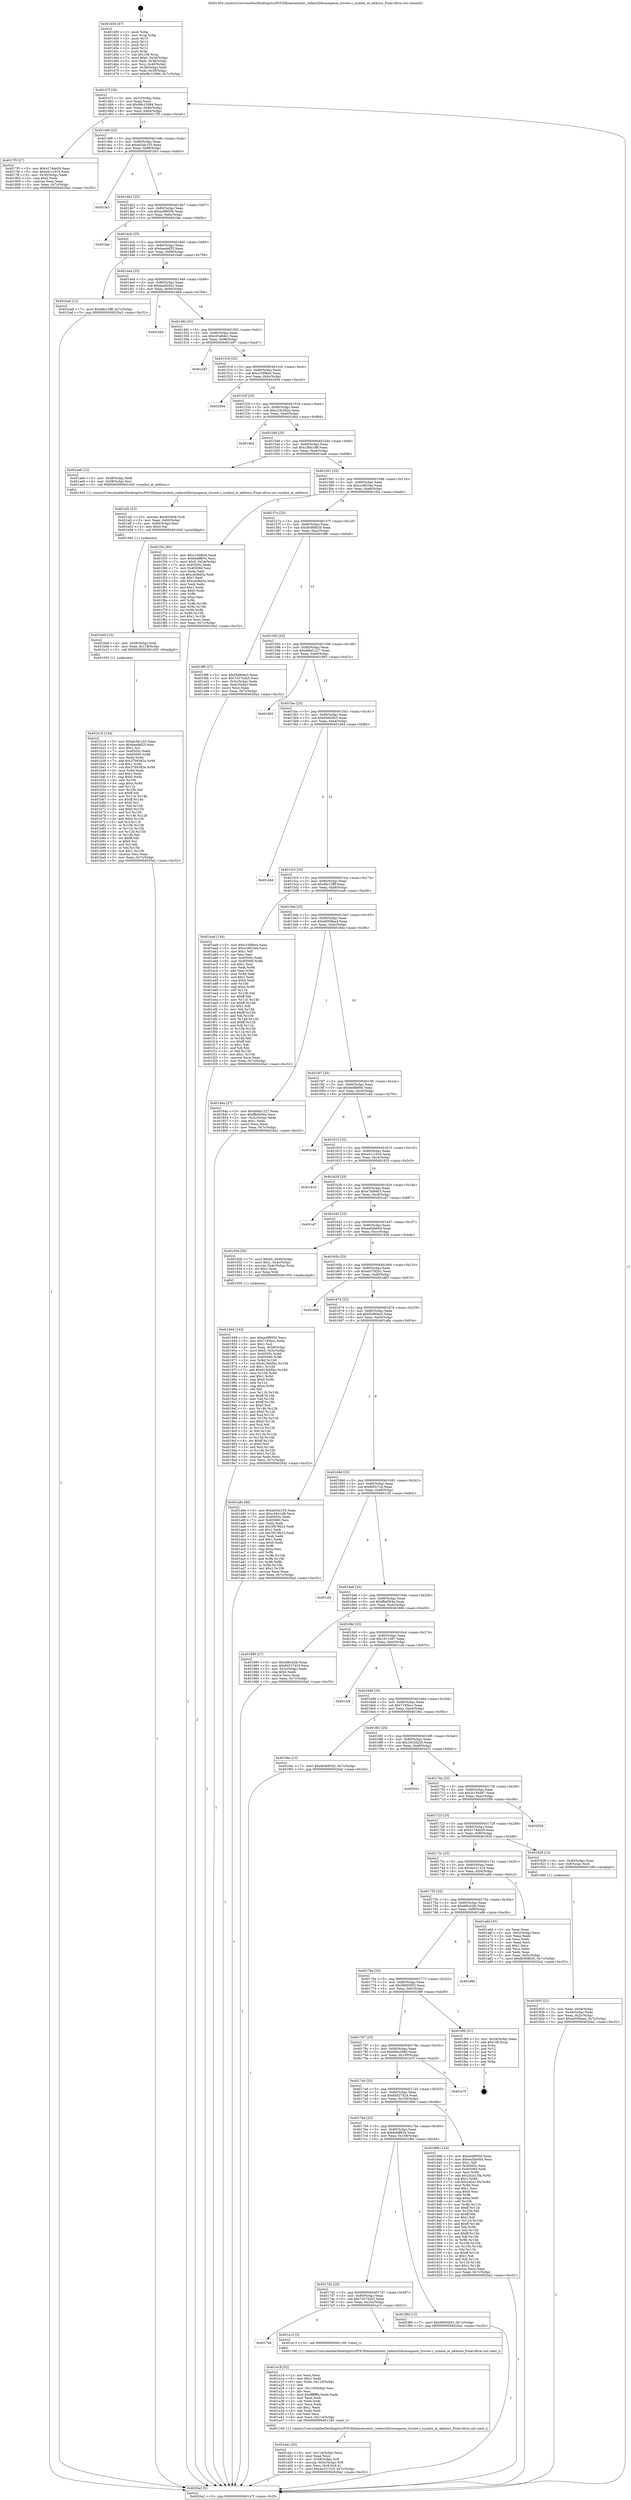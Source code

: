 digraph "0x401450" {
  label = "0x401450 (/mnt/c/Users/mathe/Desktop/tcc/POCII/binaries/extr_radare2librasmpasm_tricore.c_symbol_at_address_Final-ollvm.out::main(0))"
  labelloc = "t"
  node[shape=record]

  Entry [label="",width=0.3,height=0.3,shape=circle,fillcolor=black,style=filled]
  "0x40147f" [label="{
     0x40147f [26]\l
     | [instrs]\l
     &nbsp;&nbsp;0x40147f \<+3\>: mov -0x7c(%rbp),%eax\l
     &nbsp;&nbsp;0x401482 \<+2\>: mov %eax,%ecx\l
     &nbsp;&nbsp;0x401484 \<+6\>: sub $0x96c15084,%ecx\l
     &nbsp;&nbsp;0x40148a \<+3\>: mov %eax,-0x80(%rbp)\l
     &nbsp;&nbsp;0x40148d \<+6\>: mov %ecx,-0x84(%rbp)\l
     &nbsp;&nbsp;0x401493 \<+6\>: je 00000000004017f5 \<main+0x3a5\>\l
  }"]
  "0x4017f5" [label="{
     0x4017f5 [27]\l
     | [instrs]\l
     &nbsp;&nbsp;0x4017f5 \<+5\>: mov $0x4174de29,%eax\l
     &nbsp;&nbsp;0x4017fa \<+5\>: mov $0xe41c1916,%ecx\l
     &nbsp;&nbsp;0x4017ff \<+3\>: mov -0x30(%rbp),%edx\l
     &nbsp;&nbsp;0x401802 \<+3\>: cmp $0x2,%edx\l
     &nbsp;&nbsp;0x401805 \<+3\>: cmovne %ecx,%eax\l
     &nbsp;&nbsp;0x401808 \<+3\>: mov %eax,-0x7c(%rbp)\l
     &nbsp;&nbsp;0x40180b \<+5\>: jmp 00000000004020a2 \<main+0xc52\>\l
  }"]
  "0x401499" [label="{
     0x401499 [25]\l
     | [instrs]\l
     &nbsp;&nbsp;0x401499 \<+5\>: jmp 000000000040149e \<main+0x4e\>\l
     &nbsp;&nbsp;0x40149e \<+3\>: mov -0x80(%rbp),%eax\l
     &nbsp;&nbsp;0x4014a1 \<+5\>: sub $0xab3dc103,%eax\l
     &nbsp;&nbsp;0x4014a6 \<+6\>: mov %eax,-0x88(%rbp)\l
     &nbsp;&nbsp;0x4014ac \<+6\>: je 0000000000401fe3 \<main+0xb93\>\l
  }"]
  "0x4020a2" [label="{
     0x4020a2 [5]\l
     | [instrs]\l
     &nbsp;&nbsp;0x4020a2 \<+5\>: jmp 000000000040147f \<main+0x2f\>\l
  }"]
  "0x401450" [label="{
     0x401450 [47]\l
     | [instrs]\l
     &nbsp;&nbsp;0x401450 \<+1\>: push %rbp\l
     &nbsp;&nbsp;0x401451 \<+3\>: mov %rsp,%rbp\l
     &nbsp;&nbsp;0x401454 \<+2\>: push %r15\l
     &nbsp;&nbsp;0x401456 \<+2\>: push %r14\l
     &nbsp;&nbsp;0x401458 \<+2\>: push %r13\l
     &nbsp;&nbsp;0x40145a \<+2\>: push %r12\l
     &nbsp;&nbsp;0x40145c \<+1\>: push %rbx\l
     &nbsp;&nbsp;0x40145d \<+7\>: sub $0x108,%rsp\l
     &nbsp;&nbsp;0x401464 \<+7\>: movl $0x0,-0x34(%rbp)\l
     &nbsp;&nbsp;0x40146b \<+3\>: mov %edi,-0x38(%rbp)\l
     &nbsp;&nbsp;0x40146e \<+4\>: mov %rsi,-0x40(%rbp)\l
     &nbsp;&nbsp;0x401472 \<+3\>: mov -0x38(%rbp),%edi\l
     &nbsp;&nbsp;0x401475 \<+3\>: mov %edi,-0x30(%rbp)\l
     &nbsp;&nbsp;0x401478 \<+7\>: movl $0x96c15084,-0x7c(%rbp)\l
  }"]
  Exit [label="",width=0.3,height=0.3,shape=circle,fillcolor=black,style=filled,peripheries=2]
  "0x401fe3" [label="{
     0x401fe3\l
  }", style=dashed]
  "0x4014b2" [label="{
     0x4014b2 [25]\l
     | [instrs]\l
     &nbsp;&nbsp;0x4014b2 \<+5\>: jmp 00000000004014b7 \<main+0x67\>\l
     &nbsp;&nbsp;0x4014b7 \<+3\>: mov -0x80(%rbp),%eax\l
     &nbsp;&nbsp;0x4014ba \<+5\>: sub $0xac6f9550,%eax\l
     &nbsp;&nbsp;0x4014bf \<+6\>: mov %eax,-0x8c(%rbp)\l
     &nbsp;&nbsp;0x4014c5 \<+6\>: je 0000000000401fae \<main+0xb5e\>\l
  }"]
  "0x401b18" [label="{
     0x401b18 [144]\l
     | [instrs]\l
     &nbsp;&nbsp;0x401b18 \<+5\>: mov $0xab3dc103,%eax\l
     &nbsp;&nbsp;0x401b1d \<+5\>: mov $0xbaadef25,%esi\l
     &nbsp;&nbsp;0x401b22 \<+2\>: mov $0x1,%cl\l
     &nbsp;&nbsp;0x401b24 \<+7\>: mov 0x40505c,%edx\l
     &nbsp;&nbsp;0x401b2b \<+8\>: mov 0x405060,%r8d\l
     &nbsp;&nbsp;0x401b33 \<+3\>: mov %edx,%r9d\l
     &nbsp;&nbsp;0x401b36 \<+7\>: add $0x3769382e,%r9d\l
     &nbsp;&nbsp;0x401b3d \<+4\>: sub $0x1,%r9d\l
     &nbsp;&nbsp;0x401b41 \<+7\>: sub $0x3769382e,%r9d\l
     &nbsp;&nbsp;0x401b48 \<+4\>: imul %r9d,%edx\l
     &nbsp;&nbsp;0x401b4c \<+3\>: and $0x1,%edx\l
     &nbsp;&nbsp;0x401b4f \<+3\>: cmp $0x0,%edx\l
     &nbsp;&nbsp;0x401b52 \<+4\>: sete %r10b\l
     &nbsp;&nbsp;0x401b56 \<+4\>: cmp $0xa,%r8d\l
     &nbsp;&nbsp;0x401b5a \<+4\>: setl %r11b\l
     &nbsp;&nbsp;0x401b5e \<+3\>: mov %r10b,%bl\l
     &nbsp;&nbsp;0x401b61 \<+3\>: xor $0xff,%bl\l
     &nbsp;&nbsp;0x401b64 \<+3\>: mov %r11b,%r14b\l
     &nbsp;&nbsp;0x401b67 \<+4\>: xor $0xff,%r14b\l
     &nbsp;&nbsp;0x401b6b \<+3\>: xor $0x0,%cl\l
     &nbsp;&nbsp;0x401b6e \<+3\>: mov %bl,%r15b\l
     &nbsp;&nbsp;0x401b71 \<+4\>: and $0x0,%r15b\l
     &nbsp;&nbsp;0x401b75 \<+3\>: and %cl,%r10b\l
     &nbsp;&nbsp;0x401b78 \<+3\>: mov %r14b,%r12b\l
     &nbsp;&nbsp;0x401b7b \<+4\>: and $0x0,%r12b\l
     &nbsp;&nbsp;0x401b7f \<+3\>: and %cl,%r11b\l
     &nbsp;&nbsp;0x401b82 \<+3\>: or %r10b,%r15b\l
     &nbsp;&nbsp;0x401b85 \<+3\>: or %r11b,%r12b\l
     &nbsp;&nbsp;0x401b88 \<+3\>: xor %r12b,%r15b\l
     &nbsp;&nbsp;0x401b8b \<+3\>: or %r14b,%bl\l
     &nbsp;&nbsp;0x401b8e \<+3\>: xor $0xff,%bl\l
     &nbsp;&nbsp;0x401b91 \<+3\>: or $0x0,%cl\l
     &nbsp;&nbsp;0x401b94 \<+2\>: and %cl,%bl\l
     &nbsp;&nbsp;0x401b96 \<+3\>: or %bl,%r15b\l
     &nbsp;&nbsp;0x401b99 \<+4\>: test $0x1,%r15b\l
     &nbsp;&nbsp;0x401b9d \<+3\>: cmovne %esi,%eax\l
     &nbsp;&nbsp;0x401ba0 \<+3\>: mov %eax,-0x7c(%rbp)\l
     &nbsp;&nbsp;0x401ba3 \<+5\>: jmp 00000000004020a2 \<main+0xc52\>\l
  }"]
  "0x401fae" [label="{
     0x401fae\l
  }", style=dashed]
  "0x4014cb" [label="{
     0x4014cb [25]\l
     | [instrs]\l
     &nbsp;&nbsp;0x4014cb \<+5\>: jmp 00000000004014d0 \<main+0x80\>\l
     &nbsp;&nbsp;0x4014d0 \<+3\>: mov -0x80(%rbp),%eax\l
     &nbsp;&nbsp;0x4014d3 \<+5\>: sub $0xbaadef25,%eax\l
     &nbsp;&nbsp;0x4014d8 \<+6\>: mov %eax,-0x90(%rbp)\l
     &nbsp;&nbsp;0x4014de \<+6\>: je 0000000000401ba8 \<main+0x758\>\l
  }"]
  "0x401b09" [label="{
     0x401b09 [15]\l
     | [instrs]\l
     &nbsp;&nbsp;0x401b09 \<+4\>: mov -0x58(%rbp),%rdi\l
     &nbsp;&nbsp;0x401b0d \<+6\>: mov %eax,-0x118(%rbp)\l
     &nbsp;&nbsp;0x401b13 \<+5\>: call 0000000000401030 \<free@plt\>\l
     | [calls]\l
     &nbsp;&nbsp;0x401030 \{1\} (unknown)\l
  }"]
  "0x401ba8" [label="{
     0x401ba8 [12]\l
     | [instrs]\l
     &nbsp;&nbsp;0x401ba8 \<+7\>: movl $0xd8c15fff,-0x7c(%rbp)\l
     &nbsp;&nbsp;0x401baf \<+5\>: jmp 00000000004020a2 \<main+0xc52\>\l
  }"]
  "0x4014e4" [label="{
     0x4014e4 [25]\l
     | [instrs]\l
     &nbsp;&nbsp;0x4014e4 \<+5\>: jmp 00000000004014e9 \<main+0x99\>\l
     &nbsp;&nbsp;0x4014e9 \<+3\>: mov -0x80(%rbp),%eax\l
     &nbsp;&nbsp;0x4014ec \<+5\>: sub $0xbad5e02c,%eax\l
     &nbsp;&nbsp;0x4014f1 \<+6\>: mov %eax,-0x94(%rbp)\l
     &nbsp;&nbsp;0x4014f7 \<+6\>: je 0000000000401bb4 \<main+0x764\>\l
  }"]
  "0x401af2" [label="{
     0x401af2 [23]\l
     | [instrs]\l
     &nbsp;&nbsp;0x401af2 \<+10\>: movabs $0x4030d6,%rdi\l
     &nbsp;&nbsp;0x401afc \<+3\>: mov %eax,-0x60(%rbp)\l
     &nbsp;&nbsp;0x401aff \<+3\>: mov -0x60(%rbp),%esi\l
     &nbsp;&nbsp;0x401b02 \<+2\>: mov $0x0,%al\l
     &nbsp;&nbsp;0x401b04 \<+5\>: call 0000000000401040 \<printf@plt\>\l
     | [calls]\l
     &nbsp;&nbsp;0x401040 \{1\} (unknown)\l
  }"]
  "0x401bb4" [label="{
     0x401bb4\l
  }", style=dashed]
  "0x4014fd" [label="{
     0x4014fd [25]\l
     | [instrs]\l
     &nbsp;&nbsp;0x4014fd \<+5\>: jmp 0000000000401502 \<main+0xb2\>\l
     &nbsp;&nbsp;0x401502 \<+3\>: mov -0x80(%rbp),%eax\l
     &nbsp;&nbsp;0x401505 \<+5\>: sub $0xc05e8de1,%eax\l
     &nbsp;&nbsp;0x40150a \<+6\>: mov %eax,-0x98(%rbp)\l
     &nbsp;&nbsp;0x401510 \<+6\>: je 0000000000401e97 \<main+0xa47\>\l
  }"]
  "0x401a4c" [label="{
     0x401a4c [33]\l
     | [instrs]\l
     &nbsp;&nbsp;0x401a4c \<+6\>: mov -0x114(%rbp),%ecx\l
     &nbsp;&nbsp;0x401a52 \<+3\>: imul %eax,%ecx\l
     &nbsp;&nbsp;0x401a55 \<+4\>: mov -0x58(%rbp),%r8\l
     &nbsp;&nbsp;0x401a59 \<+4\>: movslq -0x5c(%rbp),%r9\l
     &nbsp;&nbsp;0x401a5d \<+4\>: mov %ecx,(%r8,%r9,4)\l
     &nbsp;&nbsp;0x401a61 \<+7\>: movl $0x4e321319,-0x7c(%rbp)\l
     &nbsp;&nbsp;0x401a68 \<+5\>: jmp 00000000004020a2 \<main+0xc52\>\l
  }"]
  "0x401e97" [label="{
     0x401e97\l
  }", style=dashed]
  "0x401516" [label="{
     0x401516 [25]\l
     | [instrs]\l
     &nbsp;&nbsp;0x401516 \<+5\>: jmp 000000000040151b \<main+0xcb\>\l
     &nbsp;&nbsp;0x40151b \<+3\>: mov -0x80(%rbp),%eax\l
     &nbsp;&nbsp;0x40151e \<+5\>: sub $0xc100fbe4,%eax\l
     &nbsp;&nbsp;0x401523 \<+6\>: mov %eax,-0x9c(%rbp)\l
     &nbsp;&nbsp;0x401529 \<+6\>: je 0000000000402094 \<main+0xc44\>\l
  }"]
  "0x401a18" [label="{
     0x401a18 [52]\l
     | [instrs]\l
     &nbsp;&nbsp;0x401a18 \<+2\>: xor %ecx,%ecx\l
     &nbsp;&nbsp;0x401a1a \<+5\>: mov $0x2,%edx\l
     &nbsp;&nbsp;0x401a1f \<+6\>: mov %edx,-0x110(%rbp)\l
     &nbsp;&nbsp;0x401a25 \<+1\>: cltd\l
     &nbsp;&nbsp;0x401a26 \<+6\>: mov -0x110(%rbp),%esi\l
     &nbsp;&nbsp;0x401a2c \<+2\>: idiv %esi\l
     &nbsp;&nbsp;0x401a2e \<+6\>: imul $0xfffffffe,%edx,%edx\l
     &nbsp;&nbsp;0x401a34 \<+2\>: mov %ecx,%edi\l
     &nbsp;&nbsp;0x401a36 \<+2\>: sub %edx,%edi\l
     &nbsp;&nbsp;0x401a38 \<+2\>: mov %ecx,%edx\l
     &nbsp;&nbsp;0x401a3a \<+3\>: sub $0x1,%edx\l
     &nbsp;&nbsp;0x401a3d \<+2\>: add %edx,%edi\l
     &nbsp;&nbsp;0x401a3f \<+2\>: sub %edi,%ecx\l
     &nbsp;&nbsp;0x401a41 \<+6\>: mov %ecx,-0x114(%rbp)\l
     &nbsp;&nbsp;0x401a47 \<+5\>: call 0000000000401160 \<next_i\>\l
     | [calls]\l
     &nbsp;&nbsp;0x401160 \{1\} (/mnt/c/Users/mathe/Desktop/tcc/POCII/binaries/extr_radare2librasmpasm_tricore.c_symbol_at_address_Final-ollvm.out::next_i)\l
  }"]
  "0x402094" [label="{
     0x402094\l
  }", style=dashed]
  "0x40152f" [label="{
     0x40152f [25]\l
     | [instrs]\l
     &nbsp;&nbsp;0x40152f \<+5\>: jmp 0000000000401534 \<main+0xe4\>\l
     &nbsp;&nbsp;0x401534 \<+3\>: mov -0x80(%rbp),%eax\l
     &nbsp;&nbsp;0x401537 \<+5\>: sub $0xc23b282a,%eax\l
     &nbsp;&nbsp;0x40153c \<+6\>: mov %eax,-0xa0(%rbp)\l
     &nbsp;&nbsp;0x401542 \<+6\>: je 0000000000401dbd \<main+0x96d\>\l
  }"]
  "0x4017eb" [label="{
     0x4017eb\l
  }", style=dashed]
  "0x401dbd" [label="{
     0x401dbd\l
  }", style=dashed]
  "0x401548" [label="{
     0x401548 [25]\l
     | [instrs]\l
     &nbsp;&nbsp;0x401548 \<+5\>: jmp 000000000040154d \<main+0xfd\>\l
     &nbsp;&nbsp;0x40154d \<+3\>: mov -0x80(%rbp),%eax\l
     &nbsp;&nbsp;0x401550 \<+5\>: sub $0xc3841cf6,%eax\l
     &nbsp;&nbsp;0x401555 \<+6\>: mov %eax,-0xa4(%rbp)\l
     &nbsp;&nbsp;0x40155b \<+6\>: je 0000000000401ae6 \<main+0x696\>\l
  }"]
  "0x401a13" [label="{
     0x401a13 [5]\l
     | [instrs]\l
     &nbsp;&nbsp;0x401a13 \<+5\>: call 0000000000401160 \<next_i\>\l
     | [calls]\l
     &nbsp;&nbsp;0x401160 \{1\} (/mnt/c/Users/mathe/Desktop/tcc/POCII/binaries/extr_radare2librasmpasm_tricore.c_symbol_at_address_Final-ollvm.out::next_i)\l
  }"]
  "0x401ae6" [label="{
     0x401ae6 [12]\l
     | [instrs]\l
     &nbsp;&nbsp;0x401ae6 \<+3\>: mov -0x48(%rbp),%edi\l
     &nbsp;&nbsp;0x401ae9 \<+4\>: mov -0x58(%rbp),%rsi\l
     &nbsp;&nbsp;0x401aed \<+5\>: call 0000000000401440 \<symbol_at_address\>\l
     | [calls]\l
     &nbsp;&nbsp;0x401440 \{1\} (/mnt/c/Users/mathe/Desktop/tcc/POCII/binaries/extr_radare2librasmpasm_tricore.c_symbol_at_address_Final-ollvm.out::symbol_at_address)\l
  }"]
  "0x401561" [label="{
     0x401561 [25]\l
     | [instrs]\l
     &nbsp;&nbsp;0x401561 \<+5\>: jmp 0000000000401566 \<main+0x116\>\l
     &nbsp;&nbsp;0x401566 \<+3\>: mov -0x80(%rbp),%eax\l
     &nbsp;&nbsp;0x401569 \<+5\>: sub $0xccd823ee,%eax\l
     &nbsp;&nbsp;0x40156e \<+6\>: mov %eax,-0xa8(%rbp)\l
     &nbsp;&nbsp;0x401574 \<+6\>: je 0000000000401f2e \<main+0xade\>\l
  }"]
  "0x4017d2" [label="{
     0x4017d2 [25]\l
     | [instrs]\l
     &nbsp;&nbsp;0x4017d2 \<+5\>: jmp 00000000004017d7 \<main+0x387\>\l
     &nbsp;&nbsp;0x4017d7 \<+3\>: mov -0x80(%rbp),%eax\l
     &nbsp;&nbsp;0x4017da \<+5\>: sub $0x7d3742b3,%eax\l
     &nbsp;&nbsp;0x4017df \<+6\>: mov %eax,-0x10c(%rbp)\l
     &nbsp;&nbsp;0x4017e5 \<+6\>: je 0000000000401a13 \<main+0x5c3\>\l
  }"]
  "0x401f2e" [label="{
     0x401f2e [95]\l
     | [instrs]\l
     &nbsp;&nbsp;0x401f2e \<+5\>: mov $0xc100fbe4,%eax\l
     &nbsp;&nbsp;0x401f33 \<+5\>: mov $0x6ebff834,%ecx\l
     &nbsp;&nbsp;0x401f38 \<+7\>: movl $0x0,-0x34(%rbp)\l
     &nbsp;&nbsp;0x401f3f \<+7\>: mov 0x40505c,%edx\l
     &nbsp;&nbsp;0x401f46 \<+7\>: mov 0x405060,%esi\l
     &nbsp;&nbsp;0x401f4d \<+2\>: mov %edx,%edi\l
     &nbsp;&nbsp;0x401f4f \<+6\>: sub $0xcdcfbd3a,%edi\l
     &nbsp;&nbsp;0x401f55 \<+3\>: sub $0x1,%edi\l
     &nbsp;&nbsp;0x401f58 \<+6\>: add $0xcdcfbd3a,%edi\l
     &nbsp;&nbsp;0x401f5e \<+3\>: imul %edi,%edx\l
     &nbsp;&nbsp;0x401f61 \<+3\>: and $0x1,%edx\l
     &nbsp;&nbsp;0x401f64 \<+3\>: cmp $0x0,%edx\l
     &nbsp;&nbsp;0x401f67 \<+4\>: sete %r8b\l
     &nbsp;&nbsp;0x401f6b \<+3\>: cmp $0xa,%esi\l
     &nbsp;&nbsp;0x401f6e \<+4\>: setl %r9b\l
     &nbsp;&nbsp;0x401f72 \<+3\>: mov %r8b,%r10b\l
     &nbsp;&nbsp;0x401f75 \<+3\>: and %r9b,%r10b\l
     &nbsp;&nbsp;0x401f78 \<+3\>: xor %r9b,%r8b\l
     &nbsp;&nbsp;0x401f7b \<+3\>: or %r8b,%r10b\l
     &nbsp;&nbsp;0x401f7e \<+4\>: test $0x1,%r10b\l
     &nbsp;&nbsp;0x401f82 \<+3\>: cmovne %ecx,%eax\l
     &nbsp;&nbsp;0x401f85 \<+3\>: mov %eax,-0x7c(%rbp)\l
     &nbsp;&nbsp;0x401f88 \<+5\>: jmp 00000000004020a2 \<main+0xc52\>\l
  }"]
  "0x40157a" [label="{
     0x40157a [25]\l
     | [instrs]\l
     &nbsp;&nbsp;0x40157a \<+5\>: jmp 000000000040157f \<main+0x12f\>\l
     &nbsp;&nbsp;0x40157f \<+3\>: mov -0x80(%rbp),%eax\l
     &nbsp;&nbsp;0x401582 \<+5\>: sub $0xd0468020,%eax\l
     &nbsp;&nbsp;0x401587 \<+6\>: mov %eax,-0xac(%rbp)\l
     &nbsp;&nbsp;0x40158d \<+6\>: je 00000000004019f8 \<main+0x5a8\>\l
  }"]
  "0x401f8d" [label="{
     0x401f8d [12]\l
     | [instrs]\l
     &nbsp;&nbsp;0x401f8d \<+7\>: movl $0x59005f33,-0x7c(%rbp)\l
     &nbsp;&nbsp;0x401f94 \<+5\>: jmp 00000000004020a2 \<main+0xc52\>\l
  }"]
  "0x4019f8" [label="{
     0x4019f8 [27]\l
     | [instrs]\l
     &nbsp;&nbsp;0x4019f8 \<+5\>: mov $0xf3d90ee3,%eax\l
     &nbsp;&nbsp;0x4019fd \<+5\>: mov $0x7d3742b3,%ecx\l
     &nbsp;&nbsp;0x401a02 \<+3\>: mov -0x5c(%rbp),%edx\l
     &nbsp;&nbsp;0x401a05 \<+3\>: cmp -0x4c(%rbp),%edx\l
     &nbsp;&nbsp;0x401a08 \<+3\>: cmovl %ecx,%eax\l
     &nbsp;&nbsp;0x401a0b \<+3\>: mov %eax,-0x7c(%rbp)\l
     &nbsp;&nbsp;0x401a0e \<+5\>: jmp 00000000004020a2 \<main+0xc52\>\l
  }"]
  "0x401593" [label="{
     0x401593 [25]\l
     | [instrs]\l
     &nbsp;&nbsp;0x401593 \<+5\>: jmp 0000000000401598 \<main+0x148\>\l
     &nbsp;&nbsp;0x401598 \<+3\>: mov -0x80(%rbp),%eax\l
     &nbsp;&nbsp;0x40159b \<+5\>: sub $0xd0bd1227,%eax\l
     &nbsp;&nbsp;0x4015a0 \<+6\>: mov %eax,-0xb0(%rbp)\l
     &nbsp;&nbsp;0x4015a6 \<+6\>: je 0000000000401865 \<main+0x415\>\l
  }"]
  "0x401949" [label="{
     0x401949 [163]\l
     | [instrs]\l
     &nbsp;&nbsp;0x401949 \<+5\>: mov $0xac6f9550,%ecx\l
     &nbsp;&nbsp;0x40194e \<+5\>: mov $0x7185bcc,%edx\l
     &nbsp;&nbsp;0x401953 \<+3\>: mov $0x1,%sil\l
     &nbsp;&nbsp;0x401956 \<+4\>: mov %rax,-0x58(%rbp)\l
     &nbsp;&nbsp;0x40195a \<+7\>: movl $0x0,-0x5c(%rbp)\l
     &nbsp;&nbsp;0x401961 \<+8\>: mov 0x40505c,%r8d\l
     &nbsp;&nbsp;0x401969 \<+8\>: mov 0x405060,%r9d\l
     &nbsp;&nbsp;0x401971 \<+3\>: mov %r8d,%r10d\l
     &nbsp;&nbsp;0x401974 \<+7\>: sub $0x813bb5bc,%r10d\l
     &nbsp;&nbsp;0x40197b \<+4\>: sub $0x1,%r10d\l
     &nbsp;&nbsp;0x40197f \<+7\>: add $0x813bb5bc,%r10d\l
     &nbsp;&nbsp;0x401986 \<+4\>: imul %r10d,%r8d\l
     &nbsp;&nbsp;0x40198a \<+4\>: and $0x1,%r8d\l
     &nbsp;&nbsp;0x40198e \<+4\>: cmp $0x0,%r8d\l
     &nbsp;&nbsp;0x401992 \<+4\>: sete %r11b\l
     &nbsp;&nbsp;0x401996 \<+4\>: cmp $0xa,%r9d\l
     &nbsp;&nbsp;0x40199a \<+3\>: setl %bl\l
     &nbsp;&nbsp;0x40199d \<+3\>: mov %r11b,%r14b\l
     &nbsp;&nbsp;0x4019a0 \<+4\>: xor $0xff,%r14b\l
     &nbsp;&nbsp;0x4019a4 \<+3\>: mov %bl,%r15b\l
     &nbsp;&nbsp;0x4019a7 \<+4\>: xor $0xff,%r15b\l
     &nbsp;&nbsp;0x4019ab \<+4\>: xor $0x0,%sil\l
     &nbsp;&nbsp;0x4019af \<+3\>: mov %r14b,%r12b\l
     &nbsp;&nbsp;0x4019b2 \<+4\>: and $0x0,%r12b\l
     &nbsp;&nbsp;0x4019b6 \<+3\>: and %sil,%r11b\l
     &nbsp;&nbsp;0x4019b9 \<+3\>: mov %r15b,%r13b\l
     &nbsp;&nbsp;0x4019bc \<+4\>: and $0x0,%r13b\l
     &nbsp;&nbsp;0x4019c0 \<+3\>: and %sil,%bl\l
     &nbsp;&nbsp;0x4019c3 \<+3\>: or %r11b,%r12b\l
     &nbsp;&nbsp;0x4019c6 \<+3\>: or %bl,%r13b\l
     &nbsp;&nbsp;0x4019c9 \<+3\>: xor %r13b,%r12b\l
     &nbsp;&nbsp;0x4019cc \<+3\>: or %r15b,%r14b\l
     &nbsp;&nbsp;0x4019cf \<+4\>: xor $0xff,%r14b\l
     &nbsp;&nbsp;0x4019d3 \<+4\>: or $0x0,%sil\l
     &nbsp;&nbsp;0x4019d7 \<+3\>: and %sil,%r14b\l
     &nbsp;&nbsp;0x4019da \<+3\>: or %r14b,%r12b\l
     &nbsp;&nbsp;0x4019dd \<+4\>: test $0x1,%r12b\l
     &nbsp;&nbsp;0x4019e1 \<+3\>: cmovne %edx,%ecx\l
     &nbsp;&nbsp;0x4019e4 \<+3\>: mov %ecx,-0x7c(%rbp)\l
     &nbsp;&nbsp;0x4019e7 \<+5\>: jmp 00000000004020a2 \<main+0xc52\>\l
  }"]
  "0x401865" [label="{
     0x401865\l
  }", style=dashed]
  "0x4015ac" [label="{
     0x4015ac [25]\l
     | [instrs]\l
     &nbsp;&nbsp;0x4015ac \<+5\>: jmp 00000000004015b1 \<main+0x161\>\l
     &nbsp;&nbsp;0x4015b1 \<+3\>: mov -0x80(%rbp),%eax\l
     &nbsp;&nbsp;0x4015b4 \<+5\>: sub $0xd5d45fc5,%eax\l
     &nbsp;&nbsp;0x4015b9 \<+6\>: mov %eax,-0xb4(%rbp)\l
     &nbsp;&nbsp;0x4015bf \<+6\>: je 0000000000401d44 \<main+0x8f4\>\l
  }"]
  "0x4017b9" [label="{
     0x4017b9 [25]\l
     | [instrs]\l
     &nbsp;&nbsp;0x4017b9 \<+5\>: jmp 00000000004017be \<main+0x36e\>\l
     &nbsp;&nbsp;0x4017be \<+3\>: mov -0x80(%rbp),%eax\l
     &nbsp;&nbsp;0x4017c1 \<+5\>: sub $0x6ebff834,%eax\l
     &nbsp;&nbsp;0x4017c6 \<+6\>: mov %eax,-0x108(%rbp)\l
     &nbsp;&nbsp;0x4017cc \<+6\>: je 0000000000401f8d \<main+0xb3d\>\l
  }"]
  "0x401d44" [label="{
     0x401d44\l
  }", style=dashed]
  "0x4015c5" [label="{
     0x4015c5 [25]\l
     | [instrs]\l
     &nbsp;&nbsp;0x4015c5 \<+5\>: jmp 00000000004015ca \<main+0x17a\>\l
     &nbsp;&nbsp;0x4015ca \<+3\>: mov -0x80(%rbp),%eax\l
     &nbsp;&nbsp;0x4015cd \<+5\>: sub $0xd8c15fff,%eax\l
     &nbsp;&nbsp;0x4015d2 \<+6\>: mov %eax,-0xb8(%rbp)\l
     &nbsp;&nbsp;0x4015d8 \<+6\>: je 0000000000401ea8 \<main+0xa58\>\l
  }"]
  "0x40189b" [label="{
     0x40189b [144]\l
     | [instrs]\l
     &nbsp;&nbsp;0x40189b \<+5\>: mov $0xac6f9550,%eax\l
     &nbsp;&nbsp;0x4018a0 \<+5\>: mov $0xea5bb004,%ecx\l
     &nbsp;&nbsp;0x4018a5 \<+2\>: mov $0x1,%dl\l
     &nbsp;&nbsp;0x4018a7 \<+7\>: mov 0x40505c,%esi\l
     &nbsp;&nbsp;0x4018ae \<+7\>: mov 0x405060,%edi\l
     &nbsp;&nbsp;0x4018b5 \<+3\>: mov %esi,%r8d\l
     &nbsp;&nbsp;0x4018b8 \<+7\>: add $0x2d2a13fa,%r8d\l
     &nbsp;&nbsp;0x4018bf \<+4\>: sub $0x1,%r8d\l
     &nbsp;&nbsp;0x4018c3 \<+7\>: sub $0x2d2a13fa,%r8d\l
     &nbsp;&nbsp;0x4018ca \<+4\>: imul %r8d,%esi\l
     &nbsp;&nbsp;0x4018ce \<+3\>: and $0x1,%esi\l
     &nbsp;&nbsp;0x4018d1 \<+3\>: cmp $0x0,%esi\l
     &nbsp;&nbsp;0x4018d4 \<+4\>: sete %r9b\l
     &nbsp;&nbsp;0x4018d8 \<+3\>: cmp $0xa,%edi\l
     &nbsp;&nbsp;0x4018db \<+4\>: setl %r10b\l
     &nbsp;&nbsp;0x4018df \<+3\>: mov %r9b,%r11b\l
     &nbsp;&nbsp;0x4018e2 \<+4\>: xor $0xff,%r11b\l
     &nbsp;&nbsp;0x4018e6 \<+3\>: mov %r10b,%bl\l
     &nbsp;&nbsp;0x4018e9 \<+3\>: xor $0xff,%bl\l
     &nbsp;&nbsp;0x4018ec \<+3\>: xor $0x1,%dl\l
     &nbsp;&nbsp;0x4018ef \<+3\>: mov %r11b,%r14b\l
     &nbsp;&nbsp;0x4018f2 \<+4\>: and $0xff,%r14b\l
     &nbsp;&nbsp;0x4018f6 \<+3\>: and %dl,%r9b\l
     &nbsp;&nbsp;0x4018f9 \<+3\>: mov %bl,%r15b\l
     &nbsp;&nbsp;0x4018fc \<+4\>: and $0xff,%r15b\l
     &nbsp;&nbsp;0x401900 \<+3\>: and %dl,%r10b\l
     &nbsp;&nbsp;0x401903 \<+3\>: or %r9b,%r14b\l
     &nbsp;&nbsp;0x401906 \<+3\>: or %r10b,%r15b\l
     &nbsp;&nbsp;0x401909 \<+3\>: xor %r15b,%r14b\l
     &nbsp;&nbsp;0x40190c \<+3\>: or %bl,%r11b\l
     &nbsp;&nbsp;0x40190f \<+4\>: xor $0xff,%r11b\l
     &nbsp;&nbsp;0x401913 \<+3\>: or $0x1,%dl\l
     &nbsp;&nbsp;0x401916 \<+3\>: and %dl,%r11b\l
     &nbsp;&nbsp;0x401919 \<+3\>: or %r11b,%r14b\l
     &nbsp;&nbsp;0x40191c \<+4\>: test $0x1,%r14b\l
     &nbsp;&nbsp;0x401920 \<+3\>: cmovne %ecx,%eax\l
     &nbsp;&nbsp;0x401923 \<+3\>: mov %eax,-0x7c(%rbp)\l
     &nbsp;&nbsp;0x401926 \<+5\>: jmp 00000000004020a2 \<main+0xc52\>\l
  }"]
  "0x401ea8" [label="{
     0x401ea8 [134]\l
     | [instrs]\l
     &nbsp;&nbsp;0x401ea8 \<+5\>: mov $0xc100fbe4,%eax\l
     &nbsp;&nbsp;0x401ead \<+5\>: mov $0xccd823ee,%ecx\l
     &nbsp;&nbsp;0x401eb2 \<+2\>: mov $0x1,%dl\l
     &nbsp;&nbsp;0x401eb4 \<+2\>: xor %esi,%esi\l
     &nbsp;&nbsp;0x401eb6 \<+7\>: mov 0x40505c,%edi\l
     &nbsp;&nbsp;0x401ebd \<+8\>: mov 0x405060,%r8d\l
     &nbsp;&nbsp;0x401ec5 \<+3\>: sub $0x1,%esi\l
     &nbsp;&nbsp;0x401ec8 \<+3\>: mov %edi,%r9d\l
     &nbsp;&nbsp;0x401ecb \<+3\>: add %esi,%r9d\l
     &nbsp;&nbsp;0x401ece \<+4\>: imul %r9d,%edi\l
     &nbsp;&nbsp;0x401ed2 \<+3\>: and $0x1,%edi\l
     &nbsp;&nbsp;0x401ed5 \<+3\>: cmp $0x0,%edi\l
     &nbsp;&nbsp;0x401ed8 \<+4\>: sete %r10b\l
     &nbsp;&nbsp;0x401edc \<+4\>: cmp $0xa,%r8d\l
     &nbsp;&nbsp;0x401ee0 \<+4\>: setl %r11b\l
     &nbsp;&nbsp;0x401ee4 \<+3\>: mov %r10b,%bl\l
     &nbsp;&nbsp;0x401ee7 \<+3\>: xor $0xff,%bl\l
     &nbsp;&nbsp;0x401eea \<+3\>: mov %r11b,%r14b\l
     &nbsp;&nbsp;0x401eed \<+4\>: xor $0xff,%r14b\l
     &nbsp;&nbsp;0x401ef1 \<+3\>: xor $0x1,%dl\l
     &nbsp;&nbsp;0x401ef4 \<+3\>: mov %bl,%r15b\l
     &nbsp;&nbsp;0x401ef7 \<+4\>: and $0xff,%r15b\l
     &nbsp;&nbsp;0x401efb \<+3\>: and %dl,%r10b\l
     &nbsp;&nbsp;0x401efe \<+3\>: mov %r14b,%r12b\l
     &nbsp;&nbsp;0x401f01 \<+4\>: and $0xff,%r12b\l
     &nbsp;&nbsp;0x401f05 \<+3\>: and %dl,%r11b\l
     &nbsp;&nbsp;0x401f08 \<+3\>: or %r10b,%r15b\l
     &nbsp;&nbsp;0x401f0b \<+3\>: or %r11b,%r12b\l
     &nbsp;&nbsp;0x401f0e \<+3\>: xor %r12b,%r15b\l
     &nbsp;&nbsp;0x401f11 \<+3\>: or %r14b,%bl\l
     &nbsp;&nbsp;0x401f14 \<+3\>: xor $0xff,%bl\l
     &nbsp;&nbsp;0x401f17 \<+3\>: or $0x1,%dl\l
     &nbsp;&nbsp;0x401f1a \<+2\>: and %dl,%bl\l
     &nbsp;&nbsp;0x401f1c \<+3\>: or %bl,%r15b\l
     &nbsp;&nbsp;0x401f1f \<+4\>: test $0x1,%r15b\l
     &nbsp;&nbsp;0x401f23 \<+3\>: cmovne %ecx,%eax\l
     &nbsp;&nbsp;0x401f26 \<+3\>: mov %eax,-0x7c(%rbp)\l
     &nbsp;&nbsp;0x401f29 \<+5\>: jmp 00000000004020a2 \<main+0xc52\>\l
  }"]
  "0x4015de" [label="{
     0x4015de [25]\l
     | [instrs]\l
     &nbsp;&nbsp;0x4015de \<+5\>: jmp 00000000004015e3 \<main+0x193\>\l
     &nbsp;&nbsp;0x4015e3 \<+3\>: mov -0x80(%rbp),%eax\l
     &nbsp;&nbsp;0x4015e6 \<+5\>: sub $0xdd509aa4,%eax\l
     &nbsp;&nbsp;0x4015eb \<+6\>: mov %eax,-0xbc(%rbp)\l
     &nbsp;&nbsp;0x4015f1 \<+6\>: je 000000000040184a \<main+0x3fa\>\l
  }"]
  "0x4017a0" [label="{
     0x4017a0 [25]\l
     | [instrs]\l
     &nbsp;&nbsp;0x4017a0 \<+5\>: jmp 00000000004017a5 \<main+0x355\>\l
     &nbsp;&nbsp;0x4017a5 \<+3\>: mov -0x80(%rbp),%eax\l
     &nbsp;&nbsp;0x4017a8 \<+5\>: sub $0x6b527424,%eax\l
     &nbsp;&nbsp;0x4017ad \<+6\>: mov %eax,-0x104(%rbp)\l
     &nbsp;&nbsp;0x4017b3 \<+6\>: je 000000000040189b \<main+0x44b\>\l
  }"]
  "0x40184a" [label="{
     0x40184a [27]\l
     | [instrs]\l
     &nbsp;&nbsp;0x40184a \<+5\>: mov $0xd0bd1227,%eax\l
     &nbsp;&nbsp;0x40184f \<+5\>: mov $0xffbd564a,%ecx\l
     &nbsp;&nbsp;0x401854 \<+3\>: mov -0x2c(%rbp),%edx\l
     &nbsp;&nbsp;0x401857 \<+3\>: cmp $0x1,%edx\l
     &nbsp;&nbsp;0x40185a \<+3\>: cmovl %ecx,%eax\l
     &nbsp;&nbsp;0x40185d \<+3\>: mov %eax,-0x7c(%rbp)\l
     &nbsp;&nbsp;0x401860 \<+5\>: jmp 00000000004020a2 \<main+0xc52\>\l
  }"]
  "0x4015f7" [label="{
     0x4015f7 [25]\l
     | [instrs]\l
     &nbsp;&nbsp;0x4015f7 \<+5\>: jmp 00000000004015fc \<main+0x1ac\>\l
     &nbsp;&nbsp;0x4015fc \<+3\>: mov -0x80(%rbp),%eax\l
     &nbsp;&nbsp;0x4015ff \<+5\>: sub $0xdedfb800,%eax\l
     &nbsp;&nbsp;0x401604 \<+6\>: mov %eax,-0xc0(%rbp)\l
     &nbsp;&nbsp;0x40160a \<+6\>: je 0000000000401c44 \<main+0x7f4\>\l
  }"]
  "0x401e7f" [label="{
     0x401e7f\l
  }", style=dashed]
  "0x401c44" [label="{
     0x401c44\l
  }", style=dashed]
  "0x401610" [label="{
     0x401610 [25]\l
     | [instrs]\l
     &nbsp;&nbsp;0x401610 \<+5\>: jmp 0000000000401615 \<main+0x1c5\>\l
     &nbsp;&nbsp;0x401615 \<+3\>: mov -0x80(%rbp),%eax\l
     &nbsp;&nbsp;0x401618 \<+5\>: sub $0xe41c1916,%eax\l
     &nbsp;&nbsp;0x40161d \<+6\>: mov %eax,-0xc4(%rbp)\l
     &nbsp;&nbsp;0x401623 \<+6\>: je 0000000000401810 \<main+0x3c0\>\l
  }"]
  "0x401787" [label="{
     0x401787 [25]\l
     | [instrs]\l
     &nbsp;&nbsp;0x401787 \<+5\>: jmp 000000000040178c \<main+0x33c\>\l
     &nbsp;&nbsp;0x40178c \<+3\>: mov -0x80(%rbp),%eax\l
     &nbsp;&nbsp;0x40178f \<+5\>: sub $0x60bc2985,%eax\l
     &nbsp;&nbsp;0x401794 \<+6\>: mov %eax,-0x100(%rbp)\l
     &nbsp;&nbsp;0x40179a \<+6\>: je 0000000000401e7f \<main+0xa2f\>\l
  }"]
  "0x401810" [label="{
     0x401810\l
  }", style=dashed]
  "0x401629" [label="{
     0x401629 [25]\l
     | [instrs]\l
     &nbsp;&nbsp;0x401629 \<+5\>: jmp 000000000040162e \<main+0x1de\>\l
     &nbsp;&nbsp;0x40162e \<+3\>: mov -0x80(%rbp),%eax\l
     &nbsp;&nbsp;0x401631 \<+5\>: sub $0xe7a068c3,%eax\l
     &nbsp;&nbsp;0x401636 \<+6\>: mov %eax,-0xc8(%rbp)\l
     &nbsp;&nbsp;0x40163c \<+6\>: je 0000000000401cd7 \<main+0x887\>\l
  }"]
  "0x401f99" [label="{
     0x401f99 [21]\l
     | [instrs]\l
     &nbsp;&nbsp;0x401f99 \<+3\>: mov -0x34(%rbp),%eax\l
     &nbsp;&nbsp;0x401f9c \<+7\>: add $0x108,%rsp\l
     &nbsp;&nbsp;0x401fa3 \<+1\>: pop %rbx\l
     &nbsp;&nbsp;0x401fa4 \<+2\>: pop %r12\l
     &nbsp;&nbsp;0x401fa6 \<+2\>: pop %r13\l
     &nbsp;&nbsp;0x401fa8 \<+2\>: pop %r14\l
     &nbsp;&nbsp;0x401faa \<+2\>: pop %r15\l
     &nbsp;&nbsp;0x401fac \<+1\>: pop %rbp\l
     &nbsp;&nbsp;0x401fad \<+1\>: ret\l
  }"]
  "0x401cd7" [label="{
     0x401cd7\l
  }", style=dashed]
  "0x401642" [label="{
     0x401642 [25]\l
     | [instrs]\l
     &nbsp;&nbsp;0x401642 \<+5\>: jmp 0000000000401647 \<main+0x1f7\>\l
     &nbsp;&nbsp;0x401647 \<+3\>: mov -0x80(%rbp),%eax\l
     &nbsp;&nbsp;0x40164a \<+5\>: sub $0xea5bb004,%eax\l
     &nbsp;&nbsp;0x40164f \<+6\>: mov %eax,-0xcc(%rbp)\l
     &nbsp;&nbsp;0x401655 \<+6\>: je 000000000040192b \<main+0x4db\>\l
  }"]
  "0x40176e" [label="{
     0x40176e [25]\l
     | [instrs]\l
     &nbsp;&nbsp;0x40176e \<+5\>: jmp 0000000000401773 \<main+0x323\>\l
     &nbsp;&nbsp;0x401773 \<+3\>: mov -0x80(%rbp),%eax\l
     &nbsp;&nbsp;0x401776 \<+5\>: sub $0x59005f33,%eax\l
     &nbsp;&nbsp;0x40177b \<+6\>: mov %eax,-0xfc(%rbp)\l
     &nbsp;&nbsp;0x401781 \<+6\>: je 0000000000401f99 \<main+0xb49\>\l
  }"]
  "0x40192b" [label="{
     0x40192b [30]\l
     | [instrs]\l
     &nbsp;&nbsp;0x40192b \<+7\>: movl $0x64,-0x48(%rbp)\l
     &nbsp;&nbsp;0x401932 \<+7\>: movl $0x1,-0x4c(%rbp)\l
     &nbsp;&nbsp;0x401939 \<+4\>: movslq -0x4c(%rbp),%rax\l
     &nbsp;&nbsp;0x40193d \<+4\>: shl $0x2,%rax\l
     &nbsp;&nbsp;0x401941 \<+3\>: mov %rax,%rdi\l
     &nbsp;&nbsp;0x401944 \<+5\>: call 0000000000401050 \<malloc@plt\>\l
     | [calls]\l
     &nbsp;&nbsp;0x401050 \{1\} (unknown)\l
  }"]
  "0x40165b" [label="{
     0x40165b [25]\l
     | [instrs]\l
     &nbsp;&nbsp;0x40165b \<+5\>: jmp 0000000000401660 \<main+0x210\>\l
     &nbsp;&nbsp;0x401660 \<+3\>: mov -0x80(%rbp),%eax\l
     &nbsp;&nbsp;0x401663 \<+5\>: sub $0xeb3782b1,%eax\l
     &nbsp;&nbsp;0x401668 \<+6\>: mov %eax,-0xd0(%rbp)\l
     &nbsp;&nbsp;0x40166e \<+6\>: je 0000000000401d65 \<main+0x915\>\l
  }"]
  "0x401e8b" [label="{
     0x401e8b\l
  }", style=dashed]
  "0x401d65" [label="{
     0x401d65\l
  }", style=dashed]
  "0x401674" [label="{
     0x401674 [25]\l
     | [instrs]\l
     &nbsp;&nbsp;0x401674 \<+5\>: jmp 0000000000401679 \<main+0x229\>\l
     &nbsp;&nbsp;0x401679 \<+3\>: mov -0x80(%rbp),%eax\l
     &nbsp;&nbsp;0x40167c \<+5\>: sub $0xf3d90ee3,%eax\l
     &nbsp;&nbsp;0x401681 \<+6\>: mov %eax,-0xd4(%rbp)\l
     &nbsp;&nbsp;0x401687 \<+6\>: je 0000000000401a8e \<main+0x63e\>\l
  }"]
  "0x401755" [label="{
     0x401755 [25]\l
     | [instrs]\l
     &nbsp;&nbsp;0x401755 \<+5\>: jmp 000000000040175a \<main+0x30a\>\l
     &nbsp;&nbsp;0x40175a \<+3\>: mov -0x80(%rbp),%eax\l
     &nbsp;&nbsp;0x40175d \<+5\>: sub $0x4f9c42fe,%eax\l
     &nbsp;&nbsp;0x401762 \<+6\>: mov %eax,-0xf8(%rbp)\l
     &nbsp;&nbsp;0x401768 \<+6\>: je 0000000000401e8b \<main+0xa3b\>\l
  }"]
  "0x401a8e" [label="{
     0x401a8e [88]\l
     | [instrs]\l
     &nbsp;&nbsp;0x401a8e \<+5\>: mov $0xab3dc103,%eax\l
     &nbsp;&nbsp;0x401a93 \<+5\>: mov $0xc3841cf6,%ecx\l
     &nbsp;&nbsp;0x401a98 \<+7\>: mov 0x40505c,%edx\l
     &nbsp;&nbsp;0x401a9f \<+7\>: mov 0x405060,%esi\l
     &nbsp;&nbsp;0x401aa6 \<+2\>: mov %edx,%edi\l
     &nbsp;&nbsp;0x401aa8 \<+6\>: add $0x3f478b23,%edi\l
     &nbsp;&nbsp;0x401aae \<+3\>: sub $0x1,%edi\l
     &nbsp;&nbsp;0x401ab1 \<+6\>: sub $0x3f478b23,%edi\l
     &nbsp;&nbsp;0x401ab7 \<+3\>: imul %edi,%edx\l
     &nbsp;&nbsp;0x401aba \<+3\>: and $0x1,%edx\l
     &nbsp;&nbsp;0x401abd \<+3\>: cmp $0x0,%edx\l
     &nbsp;&nbsp;0x401ac0 \<+4\>: sete %r8b\l
     &nbsp;&nbsp;0x401ac4 \<+3\>: cmp $0xa,%esi\l
     &nbsp;&nbsp;0x401ac7 \<+4\>: setl %r9b\l
     &nbsp;&nbsp;0x401acb \<+3\>: mov %r8b,%r10b\l
     &nbsp;&nbsp;0x401ace \<+3\>: and %r9b,%r10b\l
     &nbsp;&nbsp;0x401ad1 \<+3\>: xor %r9b,%r8b\l
     &nbsp;&nbsp;0x401ad4 \<+3\>: or %r8b,%r10b\l
     &nbsp;&nbsp;0x401ad7 \<+4\>: test $0x1,%r10b\l
     &nbsp;&nbsp;0x401adb \<+3\>: cmovne %ecx,%eax\l
     &nbsp;&nbsp;0x401ade \<+3\>: mov %eax,-0x7c(%rbp)\l
     &nbsp;&nbsp;0x401ae1 \<+5\>: jmp 00000000004020a2 \<main+0xc52\>\l
  }"]
  "0x40168d" [label="{
     0x40168d [25]\l
     | [instrs]\l
     &nbsp;&nbsp;0x40168d \<+5\>: jmp 0000000000401692 \<main+0x242\>\l
     &nbsp;&nbsp;0x401692 \<+3\>: mov -0x80(%rbp),%eax\l
     &nbsp;&nbsp;0x401695 \<+5\>: sub $0xfbf3c7cd,%eax\l
     &nbsp;&nbsp;0x40169a \<+6\>: mov %eax,-0xd8(%rbp)\l
     &nbsp;&nbsp;0x4016a0 \<+6\>: je 0000000000401cf2 \<main+0x8a2\>\l
  }"]
  "0x401a6d" [label="{
     0x401a6d [33]\l
     | [instrs]\l
     &nbsp;&nbsp;0x401a6d \<+2\>: xor %eax,%eax\l
     &nbsp;&nbsp;0x401a6f \<+3\>: mov -0x5c(%rbp),%ecx\l
     &nbsp;&nbsp;0x401a72 \<+2\>: mov %eax,%edx\l
     &nbsp;&nbsp;0x401a74 \<+2\>: sub %ecx,%edx\l
     &nbsp;&nbsp;0x401a76 \<+2\>: mov %eax,%ecx\l
     &nbsp;&nbsp;0x401a78 \<+3\>: sub $0x1,%ecx\l
     &nbsp;&nbsp;0x401a7b \<+2\>: add %ecx,%edx\l
     &nbsp;&nbsp;0x401a7d \<+2\>: sub %edx,%eax\l
     &nbsp;&nbsp;0x401a7f \<+3\>: mov %eax,-0x5c(%rbp)\l
     &nbsp;&nbsp;0x401a82 \<+7\>: movl $0xd0468020,-0x7c(%rbp)\l
     &nbsp;&nbsp;0x401a89 \<+5\>: jmp 00000000004020a2 \<main+0xc52\>\l
  }"]
  "0x401cf2" [label="{
     0x401cf2\l
  }", style=dashed]
  "0x4016a6" [label="{
     0x4016a6 [25]\l
     | [instrs]\l
     &nbsp;&nbsp;0x4016a6 \<+5\>: jmp 00000000004016ab \<main+0x25b\>\l
     &nbsp;&nbsp;0x4016ab \<+3\>: mov -0x80(%rbp),%eax\l
     &nbsp;&nbsp;0x4016ae \<+5\>: sub $0xffbd564a,%eax\l
     &nbsp;&nbsp;0x4016b3 \<+6\>: mov %eax,-0xdc(%rbp)\l
     &nbsp;&nbsp;0x4016b9 \<+6\>: je 0000000000401880 \<main+0x430\>\l
  }"]
  "0x401835" [label="{
     0x401835 [21]\l
     | [instrs]\l
     &nbsp;&nbsp;0x401835 \<+3\>: mov %eax,-0x44(%rbp)\l
     &nbsp;&nbsp;0x401838 \<+3\>: mov -0x44(%rbp),%eax\l
     &nbsp;&nbsp;0x40183b \<+3\>: mov %eax,-0x2c(%rbp)\l
     &nbsp;&nbsp;0x40183e \<+7\>: movl $0xdd509aa4,-0x7c(%rbp)\l
     &nbsp;&nbsp;0x401845 \<+5\>: jmp 00000000004020a2 \<main+0xc52\>\l
  }"]
  "0x401880" [label="{
     0x401880 [27]\l
     | [instrs]\l
     &nbsp;&nbsp;0x401880 \<+5\>: mov $0x4f9c42fe,%eax\l
     &nbsp;&nbsp;0x401885 \<+5\>: mov $0x6b527424,%ecx\l
     &nbsp;&nbsp;0x40188a \<+3\>: mov -0x2c(%rbp),%edx\l
     &nbsp;&nbsp;0x40188d \<+3\>: cmp $0x0,%edx\l
     &nbsp;&nbsp;0x401890 \<+3\>: cmove %ecx,%eax\l
     &nbsp;&nbsp;0x401893 \<+3\>: mov %eax,-0x7c(%rbp)\l
     &nbsp;&nbsp;0x401896 \<+5\>: jmp 00000000004020a2 \<main+0xc52\>\l
  }"]
  "0x4016bf" [label="{
     0x4016bf [25]\l
     | [instrs]\l
     &nbsp;&nbsp;0x4016bf \<+5\>: jmp 00000000004016c4 \<main+0x274\>\l
     &nbsp;&nbsp;0x4016c4 \<+3\>: mov -0x80(%rbp),%eax\l
     &nbsp;&nbsp;0x4016c7 \<+5\>: sub $0x1611d97,%eax\l
     &nbsp;&nbsp;0x4016cc \<+6\>: mov %eax,-0xe0(%rbp)\l
     &nbsp;&nbsp;0x4016d2 \<+6\>: je 0000000000401ccb \<main+0x87b\>\l
  }"]
  "0x40173c" [label="{
     0x40173c [25]\l
     | [instrs]\l
     &nbsp;&nbsp;0x40173c \<+5\>: jmp 0000000000401741 \<main+0x2f1\>\l
     &nbsp;&nbsp;0x401741 \<+3\>: mov -0x80(%rbp),%eax\l
     &nbsp;&nbsp;0x401744 \<+5\>: sub $0x4e321319,%eax\l
     &nbsp;&nbsp;0x401749 \<+6\>: mov %eax,-0xf4(%rbp)\l
     &nbsp;&nbsp;0x40174f \<+6\>: je 0000000000401a6d \<main+0x61d\>\l
  }"]
  "0x401ccb" [label="{
     0x401ccb\l
  }", style=dashed]
  "0x4016d8" [label="{
     0x4016d8 [25]\l
     | [instrs]\l
     &nbsp;&nbsp;0x4016d8 \<+5\>: jmp 00000000004016dd \<main+0x28d\>\l
     &nbsp;&nbsp;0x4016dd \<+3\>: mov -0x80(%rbp),%eax\l
     &nbsp;&nbsp;0x4016e0 \<+5\>: sub $0x7185bcc,%eax\l
     &nbsp;&nbsp;0x4016e5 \<+6\>: mov %eax,-0xe4(%rbp)\l
     &nbsp;&nbsp;0x4016eb \<+6\>: je 00000000004019ec \<main+0x59c\>\l
  }"]
  "0x401828" [label="{
     0x401828 [13]\l
     | [instrs]\l
     &nbsp;&nbsp;0x401828 \<+4\>: mov -0x40(%rbp),%rax\l
     &nbsp;&nbsp;0x40182c \<+4\>: mov 0x8(%rax),%rdi\l
     &nbsp;&nbsp;0x401830 \<+5\>: call 0000000000401060 \<atoi@plt\>\l
     | [calls]\l
     &nbsp;&nbsp;0x401060 \{1\} (unknown)\l
  }"]
  "0x4019ec" [label="{
     0x4019ec [12]\l
     | [instrs]\l
     &nbsp;&nbsp;0x4019ec \<+7\>: movl $0xd0468020,-0x7c(%rbp)\l
     &nbsp;&nbsp;0x4019f3 \<+5\>: jmp 00000000004020a2 \<main+0xc52\>\l
  }"]
  "0x4016f1" [label="{
     0x4016f1 [25]\l
     | [instrs]\l
     &nbsp;&nbsp;0x4016f1 \<+5\>: jmp 00000000004016f6 \<main+0x2a6\>\l
     &nbsp;&nbsp;0x4016f6 \<+3\>: mov -0x80(%rbp),%eax\l
     &nbsp;&nbsp;0x4016f9 \<+5\>: sub $0x16c2d220,%eax\l
     &nbsp;&nbsp;0x4016fe \<+6\>: mov %eax,-0xe8(%rbp)\l
     &nbsp;&nbsp;0x401704 \<+6\>: je 0000000000402021 \<main+0xbd1\>\l
  }"]
  "0x401723" [label="{
     0x401723 [25]\l
     | [instrs]\l
     &nbsp;&nbsp;0x401723 \<+5\>: jmp 0000000000401728 \<main+0x2d8\>\l
     &nbsp;&nbsp;0x401728 \<+3\>: mov -0x80(%rbp),%eax\l
     &nbsp;&nbsp;0x40172b \<+5\>: sub $0x4174de29,%eax\l
     &nbsp;&nbsp;0x401730 \<+6\>: mov %eax,-0xf0(%rbp)\l
     &nbsp;&nbsp;0x401736 \<+6\>: je 0000000000401828 \<main+0x3d8\>\l
  }"]
  "0x402021" [label="{
     0x402021\l
  }", style=dashed]
  "0x40170a" [label="{
     0x40170a [25]\l
     | [instrs]\l
     &nbsp;&nbsp;0x40170a \<+5\>: jmp 000000000040170f \<main+0x2bf\>\l
     &nbsp;&nbsp;0x40170f \<+3\>: mov -0x80(%rbp),%eax\l
     &nbsp;&nbsp;0x401712 \<+5\>: sub $0x3c184467,%eax\l
     &nbsp;&nbsp;0x401717 \<+6\>: mov %eax,-0xec(%rbp)\l
     &nbsp;&nbsp;0x40171d \<+6\>: je 0000000000402056 \<main+0xc06\>\l
  }"]
  "0x402056" [label="{
     0x402056\l
  }", style=dashed]
  Entry -> "0x401450" [label=" 1"]
  "0x40147f" -> "0x4017f5" [label=" 1"]
  "0x40147f" -> "0x401499" [label=" 17"]
  "0x4017f5" -> "0x4020a2" [label=" 1"]
  "0x401450" -> "0x40147f" [label=" 1"]
  "0x4020a2" -> "0x40147f" [label=" 17"]
  "0x401f99" -> Exit [label=" 1"]
  "0x401499" -> "0x401fe3" [label=" 0"]
  "0x401499" -> "0x4014b2" [label=" 17"]
  "0x401f8d" -> "0x4020a2" [label=" 1"]
  "0x4014b2" -> "0x401fae" [label=" 0"]
  "0x4014b2" -> "0x4014cb" [label=" 17"]
  "0x401f2e" -> "0x4020a2" [label=" 1"]
  "0x4014cb" -> "0x401ba8" [label=" 1"]
  "0x4014cb" -> "0x4014e4" [label=" 16"]
  "0x401ea8" -> "0x4020a2" [label=" 1"]
  "0x4014e4" -> "0x401bb4" [label=" 0"]
  "0x4014e4" -> "0x4014fd" [label=" 16"]
  "0x401ba8" -> "0x4020a2" [label=" 1"]
  "0x4014fd" -> "0x401e97" [label=" 0"]
  "0x4014fd" -> "0x401516" [label=" 16"]
  "0x401b18" -> "0x4020a2" [label=" 1"]
  "0x401516" -> "0x402094" [label=" 0"]
  "0x401516" -> "0x40152f" [label=" 16"]
  "0x401b09" -> "0x401b18" [label=" 1"]
  "0x40152f" -> "0x401dbd" [label=" 0"]
  "0x40152f" -> "0x401548" [label=" 16"]
  "0x401af2" -> "0x401b09" [label=" 1"]
  "0x401548" -> "0x401ae6" [label=" 1"]
  "0x401548" -> "0x401561" [label=" 15"]
  "0x401ae6" -> "0x401af2" [label=" 1"]
  "0x401561" -> "0x401f2e" [label=" 1"]
  "0x401561" -> "0x40157a" [label=" 14"]
  "0x401a6d" -> "0x4020a2" [label=" 1"]
  "0x40157a" -> "0x4019f8" [label=" 2"]
  "0x40157a" -> "0x401593" [label=" 12"]
  "0x401a4c" -> "0x4020a2" [label=" 1"]
  "0x401593" -> "0x401865" [label=" 0"]
  "0x401593" -> "0x4015ac" [label=" 12"]
  "0x401a13" -> "0x401a18" [label=" 1"]
  "0x4015ac" -> "0x401d44" [label=" 0"]
  "0x4015ac" -> "0x4015c5" [label=" 12"]
  "0x4017d2" -> "0x4017eb" [label=" 0"]
  "0x4015c5" -> "0x401ea8" [label=" 1"]
  "0x4015c5" -> "0x4015de" [label=" 11"]
  "0x4017d2" -> "0x401a13" [label=" 1"]
  "0x4015de" -> "0x40184a" [label=" 1"]
  "0x4015de" -> "0x4015f7" [label=" 10"]
  "0x4017b9" -> "0x4017d2" [label=" 1"]
  "0x4015f7" -> "0x401c44" [label=" 0"]
  "0x4015f7" -> "0x401610" [label=" 10"]
  "0x4017b9" -> "0x401f8d" [label=" 1"]
  "0x401610" -> "0x401810" [label=" 0"]
  "0x401610" -> "0x401629" [label=" 10"]
  "0x4019f8" -> "0x4020a2" [label=" 2"]
  "0x401629" -> "0x401cd7" [label=" 0"]
  "0x401629" -> "0x401642" [label=" 10"]
  "0x4019ec" -> "0x4020a2" [label=" 1"]
  "0x401642" -> "0x40192b" [label=" 1"]
  "0x401642" -> "0x40165b" [label=" 9"]
  "0x40192b" -> "0x401949" [label=" 1"]
  "0x40165b" -> "0x401d65" [label=" 0"]
  "0x40165b" -> "0x401674" [label=" 9"]
  "0x40189b" -> "0x4020a2" [label=" 1"]
  "0x401674" -> "0x401a8e" [label=" 1"]
  "0x401674" -> "0x40168d" [label=" 8"]
  "0x4017a0" -> "0x40189b" [label=" 1"]
  "0x40168d" -> "0x401cf2" [label=" 0"]
  "0x40168d" -> "0x4016a6" [label=" 8"]
  "0x401a8e" -> "0x4020a2" [label=" 1"]
  "0x4016a6" -> "0x401880" [label=" 1"]
  "0x4016a6" -> "0x4016bf" [label=" 7"]
  "0x401787" -> "0x401e7f" [label=" 0"]
  "0x4016bf" -> "0x401ccb" [label=" 0"]
  "0x4016bf" -> "0x4016d8" [label=" 7"]
  "0x401a18" -> "0x401a4c" [label=" 1"]
  "0x4016d8" -> "0x4019ec" [label=" 1"]
  "0x4016d8" -> "0x4016f1" [label=" 6"]
  "0x40176e" -> "0x401787" [label=" 3"]
  "0x4016f1" -> "0x402021" [label=" 0"]
  "0x4016f1" -> "0x40170a" [label=" 6"]
  "0x401949" -> "0x4020a2" [label=" 1"]
  "0x40170a" -> "0x402056" [label=" 0"]
  "0x40170a" -> "0x401723" [label=" 6"]
  "0x40176e" -> "0x401f99" [label=" 1"]
  "0x401723" -> "0x401828" [label=" 1"]
  "0x401723" -> "0x40173c" [label=" 5"]
  "0x401828" -> "0x401835" [label=" 1"]
  "0x401835" -> "0x4020a2" [label=" 1"]
  "0x40184a" -> "0x4020a2" [label=" 1"]
  "0x401880" -> "0x4020a2" [label=" 1"]
  "0x401787" -> "0x4017a0" [label=" 3"]
  "0x40173c" -> "0x401a6d" [label=" 1"]
  "0x40173c" -> "0x401755" [label=" 4"]
  "0x4017a0" -> "0x4017b9" [label=" 2"]
  "0x401755" -> "0x401e8b" [label=" 0"]
  "0x401755" -> "0x40176e" [label=" 4"]
}
